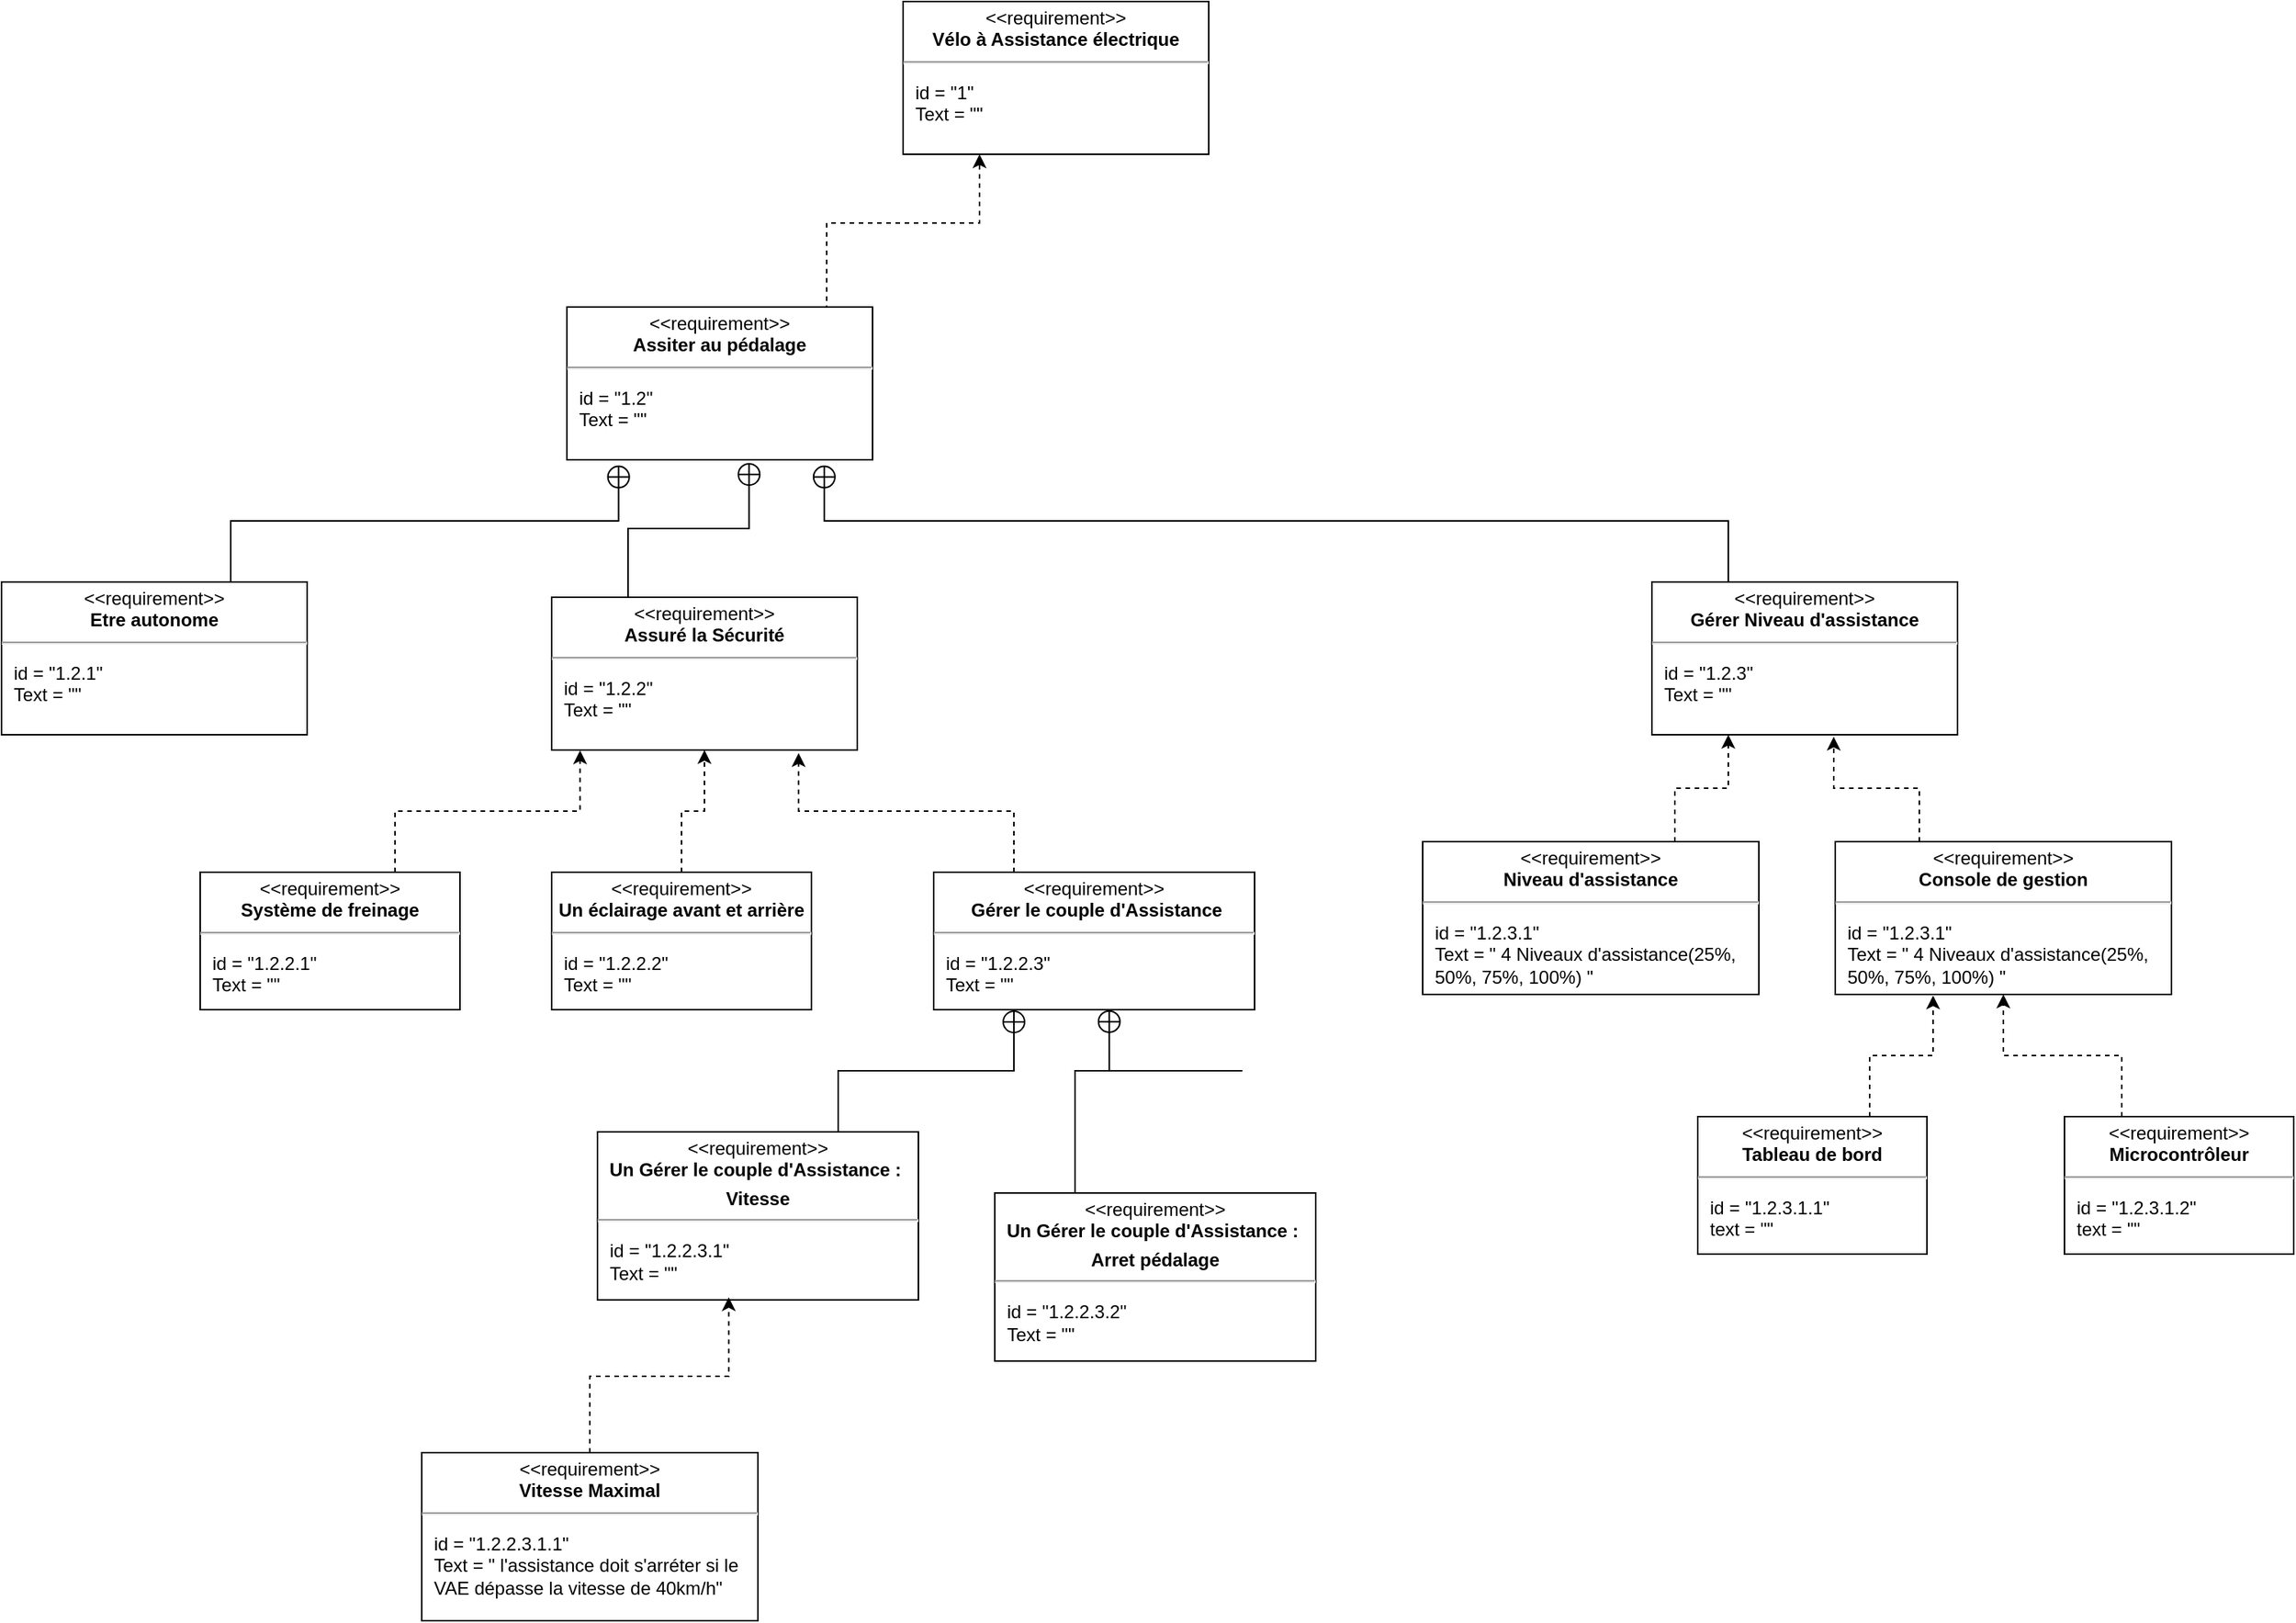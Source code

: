 <mxfile version="22.1.18" type="github">
  <diagram id="dAIOxEO-8DKLfruTNQ-A" name="Page-1">
    <mxGraphModel dx="1909" dy="560" grid="1" gridSize="10" guides="1" tooltips="1" connect="1" arrows="1" fold="1" page="1" pageScale="1" pageWidth="850" pageHeight="1100" math="0" shadow="0">
      <root>
        <mxCell id="0" />
        <mxCell id="1" parent="0" />
        <mxCell id="Z8fRhWyoZz0i8I4wxV49-1" value="&lt;p style=&quot;margin:0px;margin-top:4px;text-align:center;&quot;&gt;&amp;lt;&amp;lt;requirement&amp;gt;&amp;gt;&lt;br&gt;&lt;b&gt;Vélo à Assistance&amp;nbsp;électrique&lt;/b&gt;&lt;/p&gt;&lt;hr&gt;&lt;p&gt;&lt;/p&gt;&lt;p style=&quot;margin:0px;margin-left:8px;text-align:left;&quot;&gt;id = &quot;1&quot;&lt;/p&gt;&lt;p style=&quot;margin:0px;margin-left:8px;text-align:left;&quot;&gt;Text = &quot;&quot;&lt;/p&gt;" style="shape=rect;overflow=fill;html=1;whiteSpace=wrap;align=center;" parent="1" vertex="1">
          <mxGeometry x="-110" y="20" width="200" height="100" as="geometry" />
        </mxCell>
        <mxCell id="Z8fRhWyoZz0i8I4wxV49-7" style="edgeStyle=orthogonalEdgeStyle;rounded=0;orthogonalLoop=1;jettySize=auto;html=1;exitX=0.75;exitY=0;exitDx=0;exitDy=0;entryX=0.25;entryY=1;entryDx=0;entryDy=0;dashed=1;" parent="1" source="Z8fRhWyoZz0i8I4wxV49-3" target="Z8fRhWyoZz0i8I4wxV49-1" edge="1">
          <mxGeometry relative="1" as="geometry">
            <Array as="points">
              <mxPoint x="-160" y="165" />
              <mxPoint x="-60" y="165" />
            </Array>
          </mxGeometry>
        </mxCell>
        <mxCell id="Z8fRhWyoZz0i8I4wxV49-3" value="&lt;p style=&quot;margin:0px;margin-top:4px;text-align:center;&quot;&gt;&amp;lt;&amp;lt;requirement&amp;gt;&amp;gt;&lt;br&gt;&lt;b&gt;Assiter au pédalage&lt;/b&gt;&lt;/p&gt;&lt;hr&gt;&lt;p&gt;&lt;/p&gt;&lt;p style=&quot;margin:0px;margin-left:8px;text-align:left;&quot;&gt;id = &quot;1.2&quot;&lt;/p&gt;&lt;p style=&quot;margin:0px;margin-left:8px;text-align:left;&quot;&gt;Text = &quot;&quot;&lt;/p&gt;" style="shape=rect;overflow=fill;html=1;whiteSpace=wrap;align=center;" parent="1" vertex="1">
          <mxGeometry x="-330" y="220" width="200" height="100" as="geometry" />
        </mxCell>
        <mxCell id="Z8fRhWyoZz0i8I4wxV49-19" value="&lt;p style=&quot;margin:0px;margin-top:4px;text-align:center;&quot;&gt;&amp;lt;&amp;lt;requirement&amp;gt;&amp;gt;&lt;br&gt;&lt;b&gt;Etre autonome&lt;/b&gt;&lt;/p&gt;&lt;hr&gt;&lt;p&gt;&lt;/p&gt;&lt;p style=&quot;margin:0px;margin-left:8px;text-align:left;&quot;&gt;id = &quot;1.2.1&quot;&lt;/p&gt;&lt;p style=&quot;margin:0px;margin-left:8px;text-align:left;&quot;&gt;Text = &quot;&quot;&lt;/p&gt;" style="shape=rect;overflow=fill;html=1;whiteSpace=wrap;align=center;" parent="1" vertex="1">
          <mxGeometry x="-700" y="400" width="200" height="100" as="geometry" />
        </mxCell>
        <mxCell id="Z8fRhWyoZz0i8I4wxV49-20" value="&lt;p style=&quot;margin:0px;margin-top:4px;text-align:center;&quot;&gt;&amp;lt;&amp;lt;requirement&amp;gt;&amp;gt;&lt;br&gt;&lt;b&gt;Assuré la Sécurité&lt;/b&gt;&lt;/p&gt;&lt;hr&gt;&lt;p&gt;&lt;/p&gt;&lt;p style=&quot;margin:0px;margin-left:8px;text-align:left;&quot;&gt;id = &quot;1.2.2&quot;&lt;/p&gt;&lt;p style=&quot;margin:0px;margin-left:8px;text-align:left;&quot;&gt;Text = &quot;&quot;&lt;/p&gt;" style="shape=rect;overflow=fill;html=1;whiteSpace=wrap;align=center;" parent="1" vertex="1">
          <mxGeometry x="-340" y="410" width="200" height="100" as="geometry" />
        </mxCell>
        <mxCell id="Z8fRhWyoZz0i8I4wxV49-21" value="&lt;p style=&quot;margin:0px;margin-top:4px;text-align:center;&quot;&gt;&amp;lt;&amp;lt;requirement&amp;gt;&amp;gt;&lt;br&gt;&lt;b&gt;Gérer Niveau d&#39;assistance&lt;/b&gt;&lt;/p&gt;&lt;hr&gt;&lt;p&gt;&lt;/p&gt;&lt;p style=&quot;margin:0px;margin-left:8px;text-align:left;&quot;&gt;id = &quot;1.2.3&quot;&lt;/p&gt;&lt;p style=&quot;margin:0px;margin-left:8px;text-align:left;&quot;&gt;Text = &quot;&quot;&lt;/p&gt;" style="shape=rect;overflow=fill;html=1;whiteSpace=wrap;align=center;" parent="1" vertex="1">
          <mxGeometry x="380" y="400" width="200" height="100" as="geometry" />
        </mxCell>
        <mxCell id="Z8fRhWyoZz0i8I4wxV49-22" style="edgeStyle=orthogonalEdgeStyle;rounded=0;orthogonalLoop=1;jettySize=auto;html=1;exitX=0.75;exitY=0;exitDx=0;exitDy=0;entryX=0.169;entryY=1.033;entryDx=0;entryDy=0;entryPerimeter=0;endArrow=circlePlus;endFill=0;" parent="1" source="Z8fRhWyoZz0i8I4wxV49-19" target="Z8fRhWyoZz0i8I4wxV49-3" edge="1">
          <mxGeometry relative="1" as="geometry" />
        </mxCell>
        <mxCell id="Z8fRhWyoZz0i8I4wxV49-23" style="edgeStyle=orthogonalEdgeStyle;rounded=0;orthogonalLoop=1;jettySize=auto;html=1;exitX=0.25;exitY=0;exitDx=0;exitDy=0;entryX=0.596;entryY=1.016;entryDx=0;entryDy=0;entryPerimeter=0;endArrow=circlePlus;endFill=0;" parent="1" source="Z8fRhWyoZz0i8I4wxV49-20" target="Z8fRhWyoZz0i8I4wxV49-3" edge="1">
          <mxGeometry relative="1" as="geometry" />
        </mxCell>
        <mxCell id="ZlxOVn8GUJKfg7nqgYgB-1" style="edgeStyle=orthogonalEdgeStyle;rounded=0;orthogonalLoop=1;jettySize=auto;html=1;exitX=0.75;exitY=0;exitDx=0;exitDy=0;entryX=0.093;entryY=1.002;entryDx=0;entryDy=0;entryPerimeter=0;dashed=1;" edge="1" parent="1" source="Z8fRhWyoZz0i8I4wxV49-24" target="Z8fRhWyoZz0i8I4wxV49-20">
          <mxGeometry relative="1" as="geometry">
            <mxPoint x="-220" y="510" as="targetPoint" />
          </mxGeometry>
        </mxCell>
        <mxCell id="Z8fRhWyoZz0i8I4wxV49-24" value="&lt;p style=&quot;margin:0px;margin-top:4px;text-align:center;&quot;&gt;&amp;lt;&amp;lt;requirement&amp;gt;&amp;gt;&lt;br&gt;&lt;b&gt;Système de freinage&lt;/b&gt;&lt;/p&gt;&lt;hr&gt;&lt;p&gt;&lt;/p&gt;&lt;p style=&quot;margin:0px;margin-left:8px;text-align:left;&quot;&gt;id = &quot;1.2.2.1&quot;&lt;/p&gt;&lt;p style=&quot;margin:0px;margin-left:8px;text-align:left;&quot;&gt;Text = &quot;&quot;&lt;/p&gt;" style="shape=rect;overflow=fill;html=1;whiteSpace=wrap;align=center;" parent="1" vertex="1">
          <mxGeometry x="-570" y="590" width="170" height="90" as="geometry" />
        </mxCell>
        <mxCell id="ZlxOVn8GUJKfg7nqgYgB-6" style="edgeStyle=orthogonalEdgeStyle;rounded=0;orthogonalLoop=1;jettySize=auto;html=1;exitX=0.5;exitY=0;exitDx=0;exitDy=0;dashed=1;" edge="1" parent="1" source="Z8fRhWyoZz0i8I4wxV49-25" target="Z8fRhWyoZz0i8I4wxV49-20">
          <mxGeometry relative="1" as="geometry" />
        </mxCell>
        <mxCell id="Z8fRhWyoZz0i8I4wxV49-25" value="&lt;p style=&quot;margin:0px;margin-top:4px;text-align:center;&quot;&gt;&amp;lt;&amp;lt;requirement&amp;gt;&amp;gt;&lt;br&gt;&lt;b&gt;Un éclairage avant et arrière&lt;br&gt;&lt;/b&gt;&lt;/p&gt;&lt;hr&gt;&lt;p&gt;&lt;/p&gt;&lt;p style=&quot;margin:0px;margin-left:8px;text-align:left;&quot;&gt;id = &quot;1.2.2.2&quot;&lt;/p&gt;&lt;p style=&quot;margin:0px;margin-left:8px;text-align:left;&quot;&gt;Text = &quot;&quot;&lt;/p&gt;" style="shape=rect;overflow=fill;html=1;whiteSpace=wrap;align=center;" parent="1" vertex="1">
          <mxGeometry x="-340" y="590" width="170" height="90" as="geometry" />
        </mxCell>
        <mxCell id="Z8fRhWyoZz0i8I4wxV49-27" value="&lt;p style=&quot;margin:0px;margin-top:4px;text-align:center;&quot;&gt;&amp;lt;&amp;lt;requirement&amp;gt;&amp;gt;&lt;br&gt;&lt;b&gt;&amp;nbsp;Gérer le couple d&#39;Assistance&lt;br&gt;&lt;/b&gt;&lt;/p&gt;&lt;hr&gt;&lt;p&gt;&lt;/p&gt;&lt;p style=&quot;margin:0px;margin-left:8px;text-align:left;&quot;&gt;id = &quot;1.2.2.3&quot;&lt;/p&gt;&lt;p style=&quot;margin:0px;margin-left:8px;text-align:left;&quot;&gt;Text = &quot;&quot;&lt;/p&gt;" style="shape=rect;overflow=fill;html=1;whiteSpace=wrap;align=center;" parent="1" vertex="1">
          <mxGeometry x="-90" y="590" width="210" height="90" as="geometry" />
        </mxCell>
        <mxCell id="Z8fRhWyoZz0i8I4wxV49-30" style="edgeStyle=orthogonalEdgeStyle;rounded=0;orthogonalLoop=1;jettySize=auto;html=1;exitX=0.75;exitY=0;exitDx=0;exitDy=0;entryX=0.25;entryY=1;entryDx=0;entryDy=0;endArrow=circlePlus;endFill=0;" parent="1" source="Z8fRhWyoZz0i8I4wxV49-28" target="Z8fRhWyoZz0i8I4wxV49-27" edge="1">
          <mxGeometry relative="1" as="geometry" />
        </mxCell>
        <mxCell id="Z8fRhWyoZz0i8I4wxV49-28" value="&lt;p style=&quot;margin:0px;margin-top:4px;text-align:center;&quot;&gt;&amp;lt;&amp;lt;requirement&amp;gt;&amp;gt;&lt;br&gt;&lt;b&gt;Un Gérer le couple d&#39;Assistance :&amp;nbsp;&lt;br&gt;&lt;/b&gt;&lt;/p&gt;&lt;p style=&quot;margin:0px;margin-top:4px;text-align:center;&quot;&gt;&lt;b&gt;Vitesse&lt;/b&gt;&lt;/p&gt;&lt;hr&gt;&lt;p&gt;&lt;/p&gt;&lt;p style=&quot;margin:0px;margin-left:8px;text-align:left;&quot;&gt;id = &quot;1.2.2.3.1&quot;&lt;/p&gt;&lt;p style=&quot;margin:0px;margin-left:8px;text-align:left;&quot;&gt;Text = &quot;&quot;&lt;/p&gt;" style="shape=rect;overflow=fill;html=1;whiteSpace=wrap;align=center;" parent="1" vertex="1">
          <mxGeometry x="-310" y="760" width="210" height="110" as="geometry" />
        </mxCell>
        <mxCell id="Z8fRhWyoZz0i8I4wxV49-29" value="&lt;p style=&quot;margin:0px;margin-top:4px;text-align:center;&quot;&gt;&amp;lt;&amp;lt;requirement&amp;gt;&amp;gt;&lt;br&gt;&lt;b&gt;Un Gérer le couple d&#39;Assistance :&amp;nbsp;&lt;br&gt;&lt;/b&gt;&lt;/p&gt;&lt;p style=&quot;margin:0px;margin-top:4px;text-align:center;&quot;&gt;&lt;b&gt;Arret pédalage&lt;/b&gt;&lt;/p&gt;&lt;hr&gt;&lt;p&gt;&lt;/p&gt;&lt;p style=&quot;margin:0px;margin-left:8px;text-align:left;&quot;&gt;id = &quot;1.2.2.3.2&quot;&lt;/p&gt;&lt;p style=&quot;margin:0px;margin-left:8px;text-align:left;&quot;&gt;Text = &quot;&quot;&lt;/p&gt;" style="shape=rect;overflow=fill;html=1;whiteSpace=wrap;align=center;" parent="1" vertex="1">
          <mxGeometry x="-50" y="800" width="210" height="110" as="geometry" />
        </mxCell>
        <mxCell id="Z8fRhWyoZz0i8I4wxV49-32" style="edgeStyle=orthogonalEdgeStyle;rounded=0;orthogonalLoop=1;jettySize=auto;html=1;exitX=0.25;exitY=0;exitDx=0;exitDy=0;entryX=0.547;entryY=0.998;entryDx=0;entryDy=0;entryPerimeter=0;endArrow=circlePlus;endFill=0;" parent="1" source="Z8fRhWyoZz0i8I4wxV49-29" target="Z8fRhWyoZz0i8I4wxV49-27" edge="1">
          <mxGeometry relative="1" as="geometry">
            <Array as="points">
              <mxPoint x="112" y="720" />
              <mxPoint x="65" y="720" />
            </Array>
          </mxGeometry>
        </mxCell>
        <mxCell id="Z8fRhWyoZz0i8I4wxV49-33" value="&lt;p style=&quot;margin:0px;margin-top:4px;text-align:center;&quot;&gt;&amp;lt;&amp;lt;requirement&amp;gt;&amp;gt;&lt;br&gt;&lt;b&gt;Vitesse Maximal&lt;/b&gt;&lt;/p&gt;&lt;hr&gt;&lt;p&gt;&lt;/p&gt;&lt;p style=&quot;margin:0px;margin-left:8px;text-align:left;&quot;&gt;id = &quot;1.2.2.3.1.1&quot;&lt;/p&gt;&lt;p style=&quot;margin:0px;margin-left:8px;text-align:left;&quot;&gt;Text = &quot; l&#39;assistance doit s&#39;arréter si le VAE dépasse la vitesse de 40km/h&quot;&lt;/p&gt;" style="shape=rect;overflow=fill;html=1;whiteSpace=wrap;align=center;" parent="1" vertex="1">
          <mxGeometry x="-425" y="970" width="220" height="110" as="geometry" />
        </mxCell>
        <mxCell id="Z8fRhWyoZz0i8I4wxV49-34" style="edgeStyle=orthogonalEdgeStyle;rounded=0;orthogonalLoop=1;jettySize=auto;html=1;exitX=0.5;exitY=0;exitDx=0;exitDy=0;entryX=0.409;entryY=0.984;entryDx=0;entryDy=0;entryPerimeter=0;dashed=1;" parent="1" source="Z8fRhWyoZz0i8I4wxV49-33" target="Z8fRhWyoZz0i8I4wxV49-28" edge="1">
          <mxGeometry relative="1" as="geometry" />
        </mxCell>
        <mxCell id="ZlxOVn8GUJKfg7nqgYgB-7" style="edgeStyle=orthogonalEdgeStyle;rounded=0;orthogonalLoop=1;jettySize=auto;html=1;exitX=0.25;exitY=0;exitDx=0;exitDy=0;entryX=0.808;entryY=1.02;entryDx=0;entryDy=0;entryPerimeter=0;dashed=1;" edge="1" parent="1" source="Z8fRhWyoZz0i8I4wxV49-27" target="Z8fRhWyoZz0i8I4wxV49-20">
          <mxGeometry relative="1" as="geometry" />
        </mxCell>
        <mxCell id="ZlxOVn8GUJKfg7nqgYgB-9" style="edgeStyle=orthogonalEdgeStyle;rounded=0;orthogonalLoop=1;jettySize=auto;html=1;exitX=0.25;exitY=0;exitDx=0;exitDy=0;entryX=0.842;entryY=1.033;entryDx=0;entryDy=0;entryPerimeter=0;endArrow=circlePlus;endFill=0;" edge="1" parent="1" source="Z8fRhWyoZz0i8I4wxV49-21" target="Z8fRhWyoZz0i8I4wxV49-3">
          <mxGeometry relative="1" as="geometry" />
        </mxCell>
        <mxCell id="ZlxOVn8GUJKfg7nqgYgB-19" style="edgeStyle=orthogonalEdgeStyle;rounded=0;orthogonalLoop=1;jettySize=auto;html=1;exitX=0.75;exitY=0;exitDx=0;exitDy=0;entryX=0.25;entryY=1;entryDx=0;entryDy=0;dashed=1;" edge="1" parent="1" source="ZlxOVn8GUJKfg7nqgYgB-10" target="Z8fRhWyoZz0i8I4wxV49-21">
          <mxGeometry relative="1" as="geometry" />
        </mxCell>
        <mxCell id="ZlxOVn8GUJKfg7nqgYgB-10" value="&lt;p style=&quot;margin:0px;margin-top:4px;text-align:center;&quot;&gt;&amp;lt;&amp;lt;requirement&amp;gt;&amp;gt;&lt;br&gt;&lt;b&gt;Niveau d&#39;assistance&lt;/b&gt;&lt;/p&gt;&lt;hr&gt;&lt;p&gt;&lt;/p&gt;&lt;p style=&quot;margin:0px;margin-left:8px;text-align:left;&quot;&gt;id = &quot;1.2.3.1&quot;&lt;/p&gt;&lt;p style=&quot;margin:0px;margin-left:8px;text-align:left;&quot;&gt;Text = &quot; 4 Niveaux d&#39;assistance(25%, 50%, 75%, 100%) &quot;&lt;/p&gt;" style="shape=rect;overflow=fill;html=1;whiteSpace=wrap;align=center;" vertex="1" parent="1">
          <mxGeometry x="230" y="570" width="220" height="100" as="geometry" />
        </mxCell>
        <mxCell id="ZlxOVn8GUJKfg7nqgYgB-11" value="&lt;p style=&quot;margin:0px;margin-top:4px;text-align:center;&quot;&gt;&amp;lt;&amp;lt;requirement&amp;gt;&amp;gt;&lt;br&gt;&lt;b&gt;Console de gestion&lt;/b&gt;&lt;/p&gt;&lt;hr&gt;&lt;p&gt;&lt;/p&gt;&lt;p style=&quot;margin:0px;margin-left:8px;text-align:left;&quot;&gt;id = &quot;1.2.3.1&quot;&lt;/p&gt;&lt;p style=&quot;margin:0px;margin-left:8px;text-align:left;&quot;&gt;Text = &quot; 4 Niveaux d&#39;assistance(25%, 50%, 75%, 100%) &quot;&lt;/p&gt;" style="shape=rect;overflow=fill;html=1;whiteSpace=wrap;align=center;" vertex="1" parent="1">
          <mxGeometry x="500" y="570" width="220" height="100" as="geometry" />
        </mxCell>
        <mxCell id="ZlxOVn8GUJKfg7nqgYgB-12" value="&lt;p style=&quot;margin:0px;margin-top:4px;text-align:center;&quot;&gt;&amp;lt;&amp;lt;requirement&amp;gt;&amp;gt;&lt;br&gt;&lt;b&gt;Tableau de bord&lt;/b&gt;&lt;/p&gt;&lt;hr&gt;&lt;p&gt;&lt;/p&gt;&lt;p style=&quot;margin:0px;margin-left:8px;text-align:left;&quot;&gt;id = &quot;1.2.3.1.1&quot;&lt;/p&gt;&lt;p style=&quot;margin:0px;margin-left:8px;text-align:left;&quot;&gt;text = &quot;&quot;&lt;/p&gt;" style="shape=rect;overflow=fill;html=1;whiteSpace=wrap;align=center;" vertex="1" parent="1">
          <mxGeometry x="410" y="750" width="150" height="90" as="geometry" />
        </mxCell>
        <mxCell id="ZlxOVn8GUJKfg7nqgYgB-15" style="edgeStyle=orthogonalEdgeStyle;rounded=0;orthogonalLoop=1;jettySize=auto;html=1;exitX=0.25;exitY=0;exitDx=0;exitDy=0;entryX=0.5;entryY=1;entryDx=0;entryDy=0;dashed=1;" edge="1" parent="1" source="ZlxOVn8GUJKfg7nqgYgB-13" target="ZlxOVn8GUJKfg7nqgYgB-11">
          <mxGeometry relative="1" as="geometry" />
        </mxCell>
        <mxCell id="ZlxOVn8GUJKfg7nqgYgB-13" value="&lt;p style=&quot;margin:0px;margin-top:4px;text-align:center;&quot;&gt;&amp;lt;&amp;lt;requirement&amp;gt;&amp;gt;&lt;br&gt;&lt;b&gt;Microcontrôleur&lt;/b&gt;&lt;br&gt;&lt;/p&gt;&lt;hr&gt;&lt;p&gt;&lt;/p&gt;&lt;p style=&quot;margin:0px;margin-left:8px;text-align:left;&quot;&gt;id = &quot;1.2.3.1.2&quot;&lt;/p&gt;&lt;p style=&quot;margin:0px;margin-left:8px;text-align:left;&quot;&gt;text = &quot;&quot;&lt;/p&gt;" style="shape=rect;overflow=fill;html=1;whiteSpace=wrap;align=center;" vertex="1" parent="1">
          <mxGeometry x="650" y="750" width="150" height="90" as="geometry" />
        </mxCell>
        <mxCell id="ZlxOVn8GUJKfg7nqgYgB-14" style="edgeStyle=orthogonalEdgeStyle;rounded=0;orthogonalLoop=1;jettySize=auto;html=1;exitX=0.75;exitY=0;exitDx=0;exitDy=0;entryX=0.291;entryY=1.007;entryDx=0;entryDy=0;entryPerimeter=0;dashed=1;" edge="1" parent="1" source="ZlxOVn8GUJKfg7nqgYgB-12" target="ZlxOVn8GUJKfg7nqgYgB-11">
          <mxGeometry relative="1" as="geometry" />
        </mxCell>
        <mxCell id="ZlxOVn8GUJKfg7nqgYgB-18" style="edgeStyle=orthogonalEdgeStyle;rounded=0;orthogonalLoop=1;jettySize=auto;html=1;exitX=0.25;exitY=0;exitDx=0;exitDy=0;entryX=0.595;entryY=1.013;entryDx=0;entryDy=0;entryPerimeter=0;dashed=1;" edge="1" parent="1" source="ZlxOVn8GUJKfg7nqgYgB-11" target="Z8fRhWyoZz0i8I4wxV49-21">
          <mxGeometry relative="1" as="geometry" />
        </mxCell>
      </root>
    </mxGraphModel>
  </diagram>
</mxfile>
